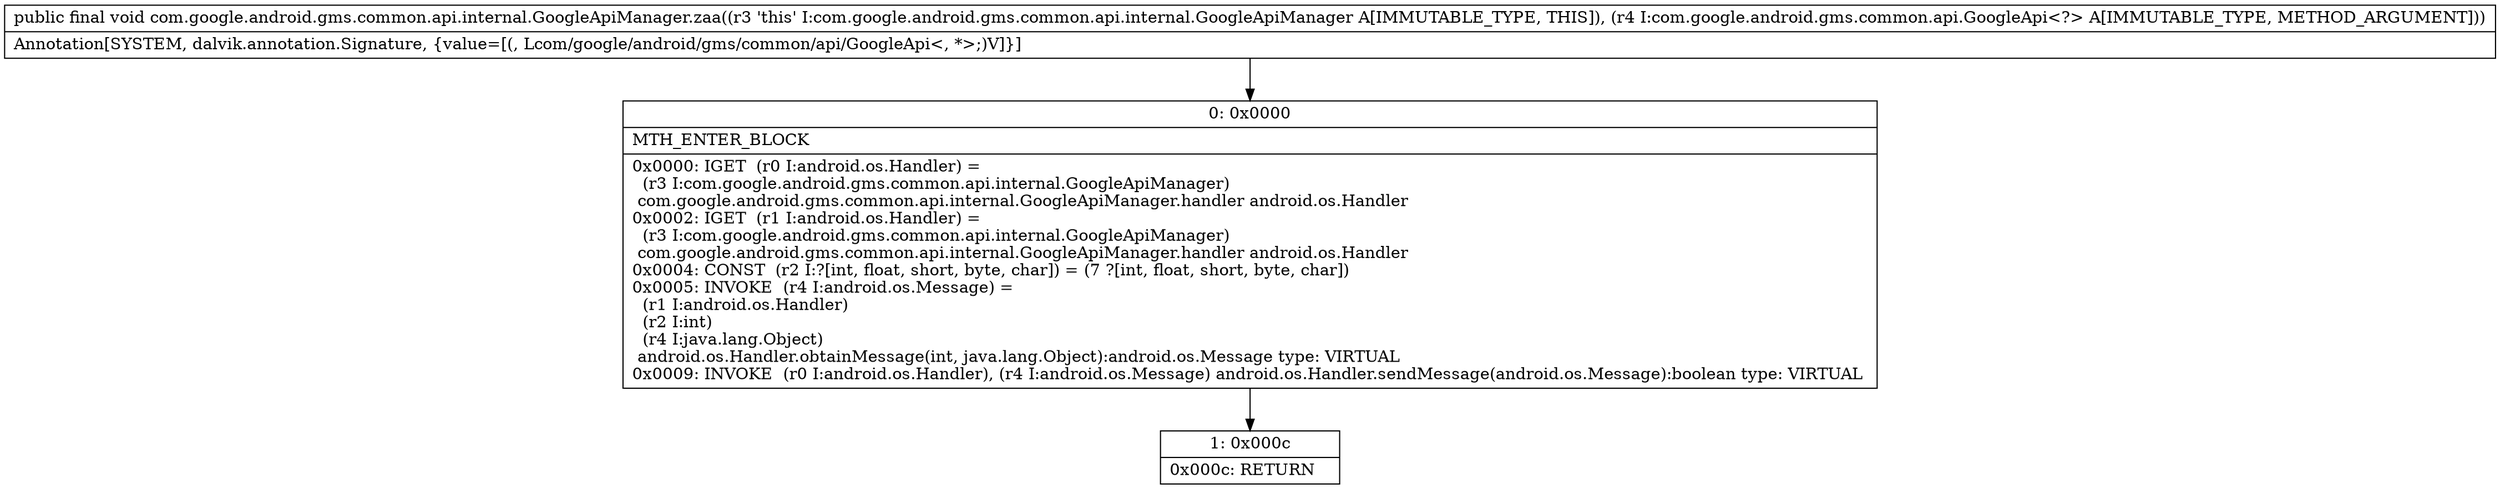 digraph "CFG forcom.google.android.gms.common.api.internal.GoogleApiManager.zaa(Lcom\/google\/android\/gms\/common\/api\/GoogleApi;)V" {
Node_0 [shape=record,label="{0\:\ 0x0000|MTH_ENTER_BLOCK\l|0x0000: IGET  (r0 I:android.os.Handler) = \l  (r3 I:com.google.android.gms.common.api.internal.GoogleApiManager)\l com.google.android.gms.common.api.internal.GoogleApiManager.handler android.os.Handler \l0x0002: IGET  (r1 I:android.os.Handler) = \l  (r3 I:com.google.android.gms.common.api.internal.GoogleApiManager)\l com.google.android.gms.common.api.internal.GoogleApiManager.handler android.os.Handler \l0x0004: CONST  (r2 I:?[int, float, short, byte, char]) = (7 ?[int, float, short, byte, char]) \l0x0005: INVOKE  (r4 I:android.os.Message) = \l  (r1 I:android.os.Handler)\l  (r2 I:int)\l  (r4 I:java.lang.Object)\l android.os.Handler.obtainMessage(int, java.lang.Object):android.os.Message type: VIRTUAL \l0x0009: INVOKE  (r0 I:android.os.Handler), (r4 I:android.os.Message) android.os.Handler.sendMessage(android.os.Message):boolean type: VIRTUAL \l}"];
Node_1 [shape=record,label="{1\:\ 0x000c|0x000c: RETURN   \l}"];
MethodNode[shape=record,label="{public final void com.google.android.gms.common.api.internal.GoogleApiManager.zaa((r3 'this' I:com.google.android.gms.common.api.internal.GoogleApiManager A[IMMUTABLE_TYPE, THIS]), (r4 I:com.google.android.gms.common.api.GoogleApi\<?\> A[IMMUTABLE_TYPE, METHOD_ARGUMENT]))  | Annotation[SYSTEM, dalvik.annotation.Signature, \{value=[(, Lcom\/google\/android\/gms\/common\/api\/GoogleApi\<, *\>;)V]\}]\l}"];
MethodNode -> Node_0;
Node_0 -> Node_1;
}

